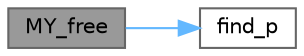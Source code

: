 digraph "MY_free"
{
 // LATEX_PDF_SIZE
  bgcolor="transparent";
  edge [fontname=Helvetica,fontsize=10,labelfontname=Helvetica,labelfontsize=10];
  node [fontname=Helvetica,fontsize=10,shape=box,height=0.2,width=0.4];
  rankdir="LR";
  Node1 [label="MY_free",height=0.2,width=0.4,color="gray40", fillcolor="grey60", style="filled", fontcolor="black",tooltip="Construct a new my free object"];
  Node1 -> Node2 [color="steelblue1",style="solid"];
  Node2 [label="find_p",height=0.2,width=0.4,color="grey40", fillcolor="white", style="filled",URL="$mymalloc_8c.html#a5515c95a962ae8e01e27d74f12957e1f",tooltip="查找结点"];
}
